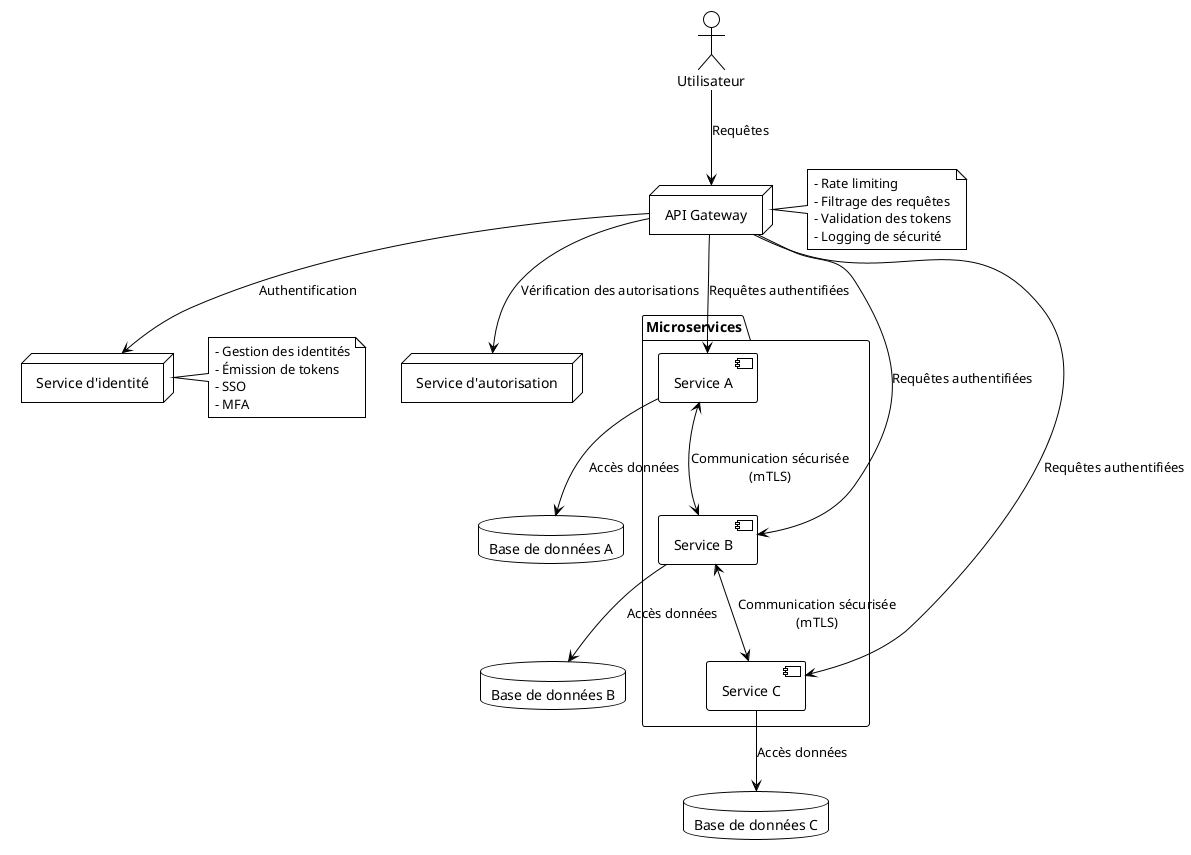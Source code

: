 @startuml Microservices Security
!theme plain
skinparam handwritten false
skinparam backgroundColor white
skinparam defaultFontName Arial

actor "Utilisateur" as user
node "API Gateway" as gateway
node "Service d'identité" as identity
node "Service d'autorisation" as authz

package "Microservices" {
  [Service A] as svcA
  [Service B] as svcB
  [Service C] as svcC
}

database "Base de données A" as dbA
database "Base de données B" as dbB
database "Base de données C" as dbC

user --> gateway: Requêtes
gateway --> identity: Authentification
gateway --> authz: Vérification des autorisations
gateway --> svcA: Requêtes authentifiées
gateway --> svcB: Requêtes authentifiées
gateway --> svcC: Requêtes authentifiées

svcA --> dbA: Accès données
svcB --> dbB: Accès données
svcC --> dbC: Accès données

svcA <--> svcB: Communication sécurisée\n(mTLS)
svcB <--> svcC: Communication sécurisée\n(mTLS)

note right of gateway
  - Rate limiting
  - Filtrage des requêtes
  - Validation des tokens
  - Logging de sécurité
end note

note right of identity
  - Gestion des identités
  - Émission de tokens
  - SSO
  - MFA
end note

@enduml
